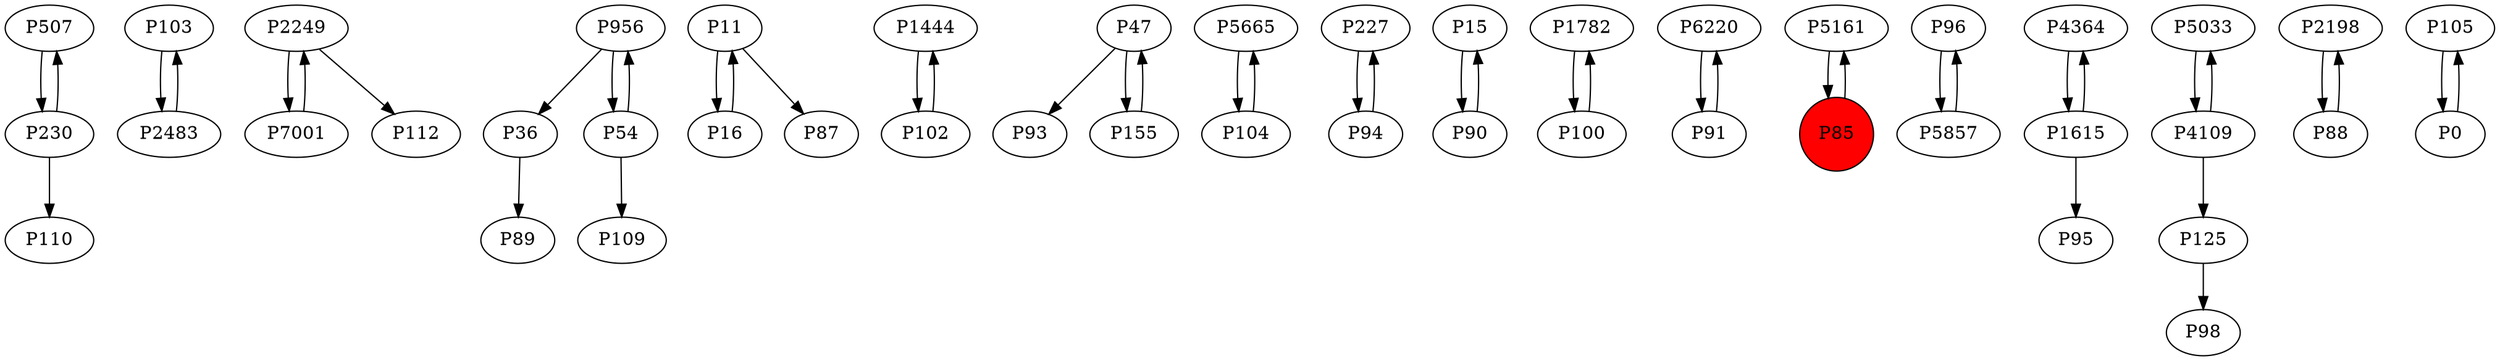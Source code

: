digraph {
	P507 -> P230
	P103 -> P2483
	P2249 -> P7001
	P956 -> P36
	P956 -> P54
	P230 -> P110
	P54 -> P109
	P54 -> P956
	P11 -> P16
	P2483 -> P103
	P1444 -> P102
	P47 -> P93
	P5665 -> P104
	P227 -> P94
	P94 -> P227
	P15 -> P90
	P1782 -> P100
	P155 -> P47
	P36 -> P89
	P6220 -> P91
	P7001 -> P2249
	P5161 -> P85
	P96 -> P5857
	P4364 -> P1615
	P104 -> P5665
	P230 -> P507
	P85 -> P5161
	P102 -> P1444
	P5033 -> P4109
	P16 -> P11
	P2198 -> P88
	P90 -> P15
	P47 -> P155
	P4109 -> P5033
	P1615 -> P4364
	P1615 -> P95
	P100 -> P1782
	P105 -> P0
	P4109 -> P125
	P0 -> P105
	P91 -> P6220
	P125 -> P98
	P88 -> P2198
	P11 -> P87
	P5857 -> P96
	P2249 -> P112
	P85 [shape=circle]
	P85 [style=filled]
	P85 [fillcolor=red]
}